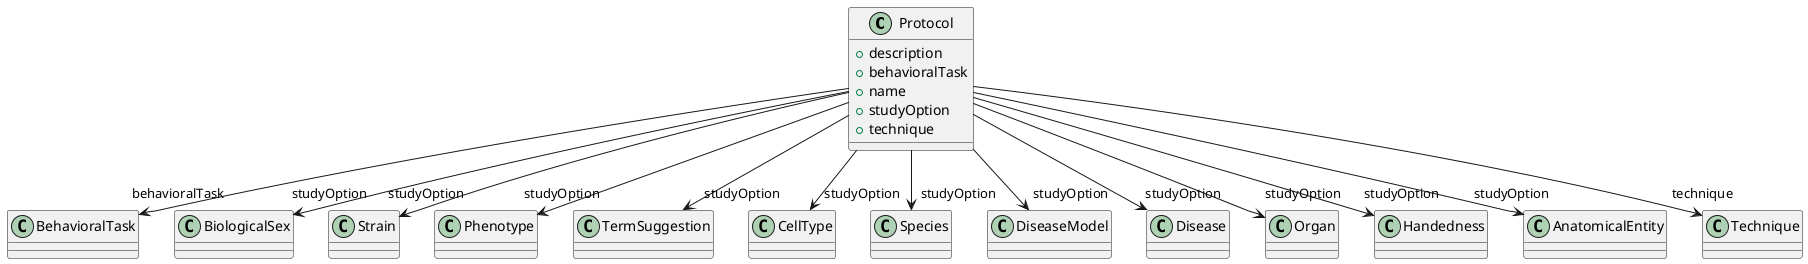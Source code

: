 @startuml
class Protocol {
+description
+behavioralTask
+name
+studyOption
+technique

}
Protocol -d-> "behavioralTask" BehavioralTask
Protocol -d-> "studyOption" BiologicalSex
Protocol -d-> "studyOption" Strain
Protocol -d-> "studyOption" Phenotype
Protocol -d-> "studyOption" TermSuggestion
Protocol -d-> "studyOption" CellType
Protocol -d-> "studyOption" Species
Protocol -d-> "studyOption" DiseaseModel
Protocol -d-> "studyOption" Disease
Protocol -d-> "studyOption" Organ
Protocol -d-> "studyOption" Handedness
Protocol -d-> "studyOption" AnatomicalEntity
Protocol -d-> "technique" Technique

@enduml